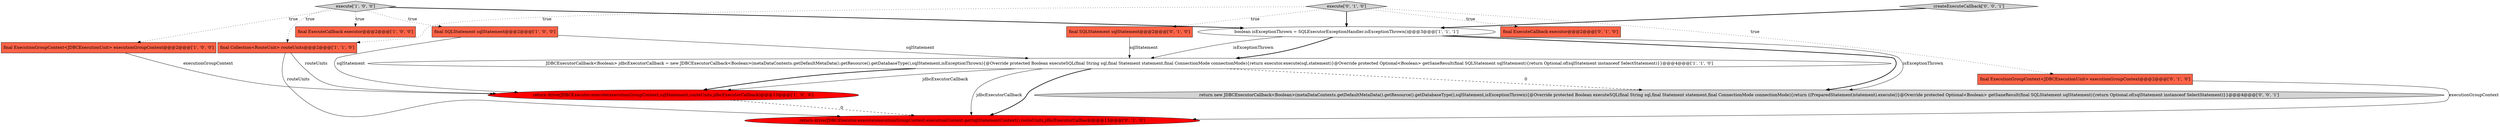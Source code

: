 digraph {
1 [style = filled, label = "final ExecuteCallback executor@@@2@@@['1', '0', '0']", fillcolor = tomato, shape = box image = "AAA0AAABBB1BBB"];
6 [style = filled, label = "JDBCExecutorCallback<Boolean> jdbcExecutorCallback = new JDBCExecutorCallback<Boolean>(metaDataContexts.getDefaultMetaData().getResource().getDatabaseType(),sqlStatement,isExceptionThrown){@Override protected Boolean executeSQL(final String sql,final Statement statement,final ConnectionMode connectionMode){return executor.execute(sql,statement)}@Override protected Optional<Boolean> getSaneResult(final SQLStatement sqlStatement){return Optional.of(sqlStatement instanceof SelectStatement)}}@@@4@@@['1', '1', '0']", fillcolor = white, shape = ellipse image = "AAA0AAABBB1BBB"];
7 [style = filled, label = "final Collection<RouteUnit> routeUnits@@@2@@@['1', '1', '0']", fillcolor = tomato, shape = box image = "AAA0AAABBB1BBB"];
8 [style = filled, label = "final ExecutionGroupContext<JDBCExecutionUnit> executionGroupContext@@@2@@@['0', '1', '0']", fillcolor = tomato, shape = box image = "AAA0AAABBB2BBB"];
13 [style = filled, label = "createExecuteCallback['0', '0', '1']", fillcolor = lightgray, shape = diamond image = "AAA0AAABBB3BBB"];
0 [style = filled, label = "execute['1', '0', '0']", fillcolor = lightgray, shape = diamond image = "AAA0AAABBB1BBB"];
11 [style = filled, label = "execute['0', '1', '0']", fillcolor = lightgray, shape = diamond image = "AAA0AAABBB2BBB"];
5 [style = filled, label = "final SQLStatement sqlStatement@@@2@@@['1', '0', '0']", fillcolor = tomato, shape = box image = "AAA0AAABBB1BBB"];
14 [style = filled, label = "return new JDBCExecutorCallback<Boolean>(metaDataContexts.getDefaultMetaData().getResource().getDatabaseType(),sqlStatement,isExceptionThrown){@Override protected Boolean executeSQL(final String sql,final Statement statement,final ConnectionMode connectionMode){return ((PreparedStatement)statement).execute()}@Override protected Optional<Boolean> getSaneResult(final SQLStatement sqlStatement){return Optional.of(sqlStatement instanceof SelectStatement)}}@@@4@@@['0', '0', '1']", fillcolor = lightgray, shape = ellipse image = "AAA0AAABBB3BBB"];
10 [style = filled, label = "final SQLStatement sqlStatement@@@2@@@['0', '1', '0']", fillcolor = tomato, shape = box image = "AAA0AAABBB2BBB"];
9 [style = filled, label = "final ExecuteCallback executor@@@2@@@['0', '1', '0']", fillcolor = tomato, shape = box image = "AAA0AAABBB2BBB"];
4 [style = filled, label = "boolean isExceptionThrown = SQLExecutorExceptionHandler.isExceptionThrown()@@@3@@@['1', '1', '1']", fillcolor = white, shape = ellipse image = "AAA0AAABBB1BBB"];
3 [style = filled, label = "final ExecutionGroupContext<JDBCExecutionUnit> executionGroupContext@@@2@@@['1', '0', '0']", fillcolor = tomato, shape = box image = "AAA0AAABBB1BBB"];
12 [style = filled, label = "return driverJDBCExecutor.execute(executionGroupContext,executionContext.getSqlStatementContext(),routeUnits,jdbcExecutorCallback)@@@13@@@['0', '1', '0']", fillcolor = red, shape = ellipse image = "AAA1AAABBB2BBB"];
2 [style = filled, label = "return driverJDBCExecutor.execute(executionGroupContext,sqlStatement,routeUnits,jdbcExecutorCallback)@@@13@@@['1', '0', '0']", fillcolor = red, shape = ellipse image = "AAA1AAABBB1BBB"];
11->7 [style = dotted, label="true"];
7->12 [style = solid, label="routeUnits"];
4->14 [style = bold, label=""];
0->5 [style = dotted, label="true"];
4->6 [style = bold, label=""];
11->10 [style = dotted, label="true"];
11->4 [style = bold, label=""];
8->12 [style = solid, label="executionGroupContext"];
7->2 [style = solid, label="routeUnits"];
4->14 [style = solid, label="isExceptionThrown"];
11->9 [style = dotted, label="true"];
6->14 [style = dashed, label="0"];
5->6 [style = solid, label="sqlStatement"];
4->6 [style = solid, label="isExceptionThrown"];
6->2 [style = bold, label=""];
5->2 [style = solid, label="sqlStatement"];
2->12 [style = dashed, label="0"];
6->12 [style = solid, label="jdbcExecutorCallback"];
0->4 [style = bold, label=""];
6->2 [style = solid, label="jdbcExecutorCallback"];
10->6 [style = solid, label="sqlStatement"];
11->8 [style = dotted, label="true"];
0->3 [style = dotted, label="true"];
3->2 [style = solid, label="executionGroupContext"];
0->7 [style = dotted, label="true"];
0->1 [style = dotted, label="true"];
13->4 [style = bold, label=""];
6->12 [style = bold, label=""];
}
